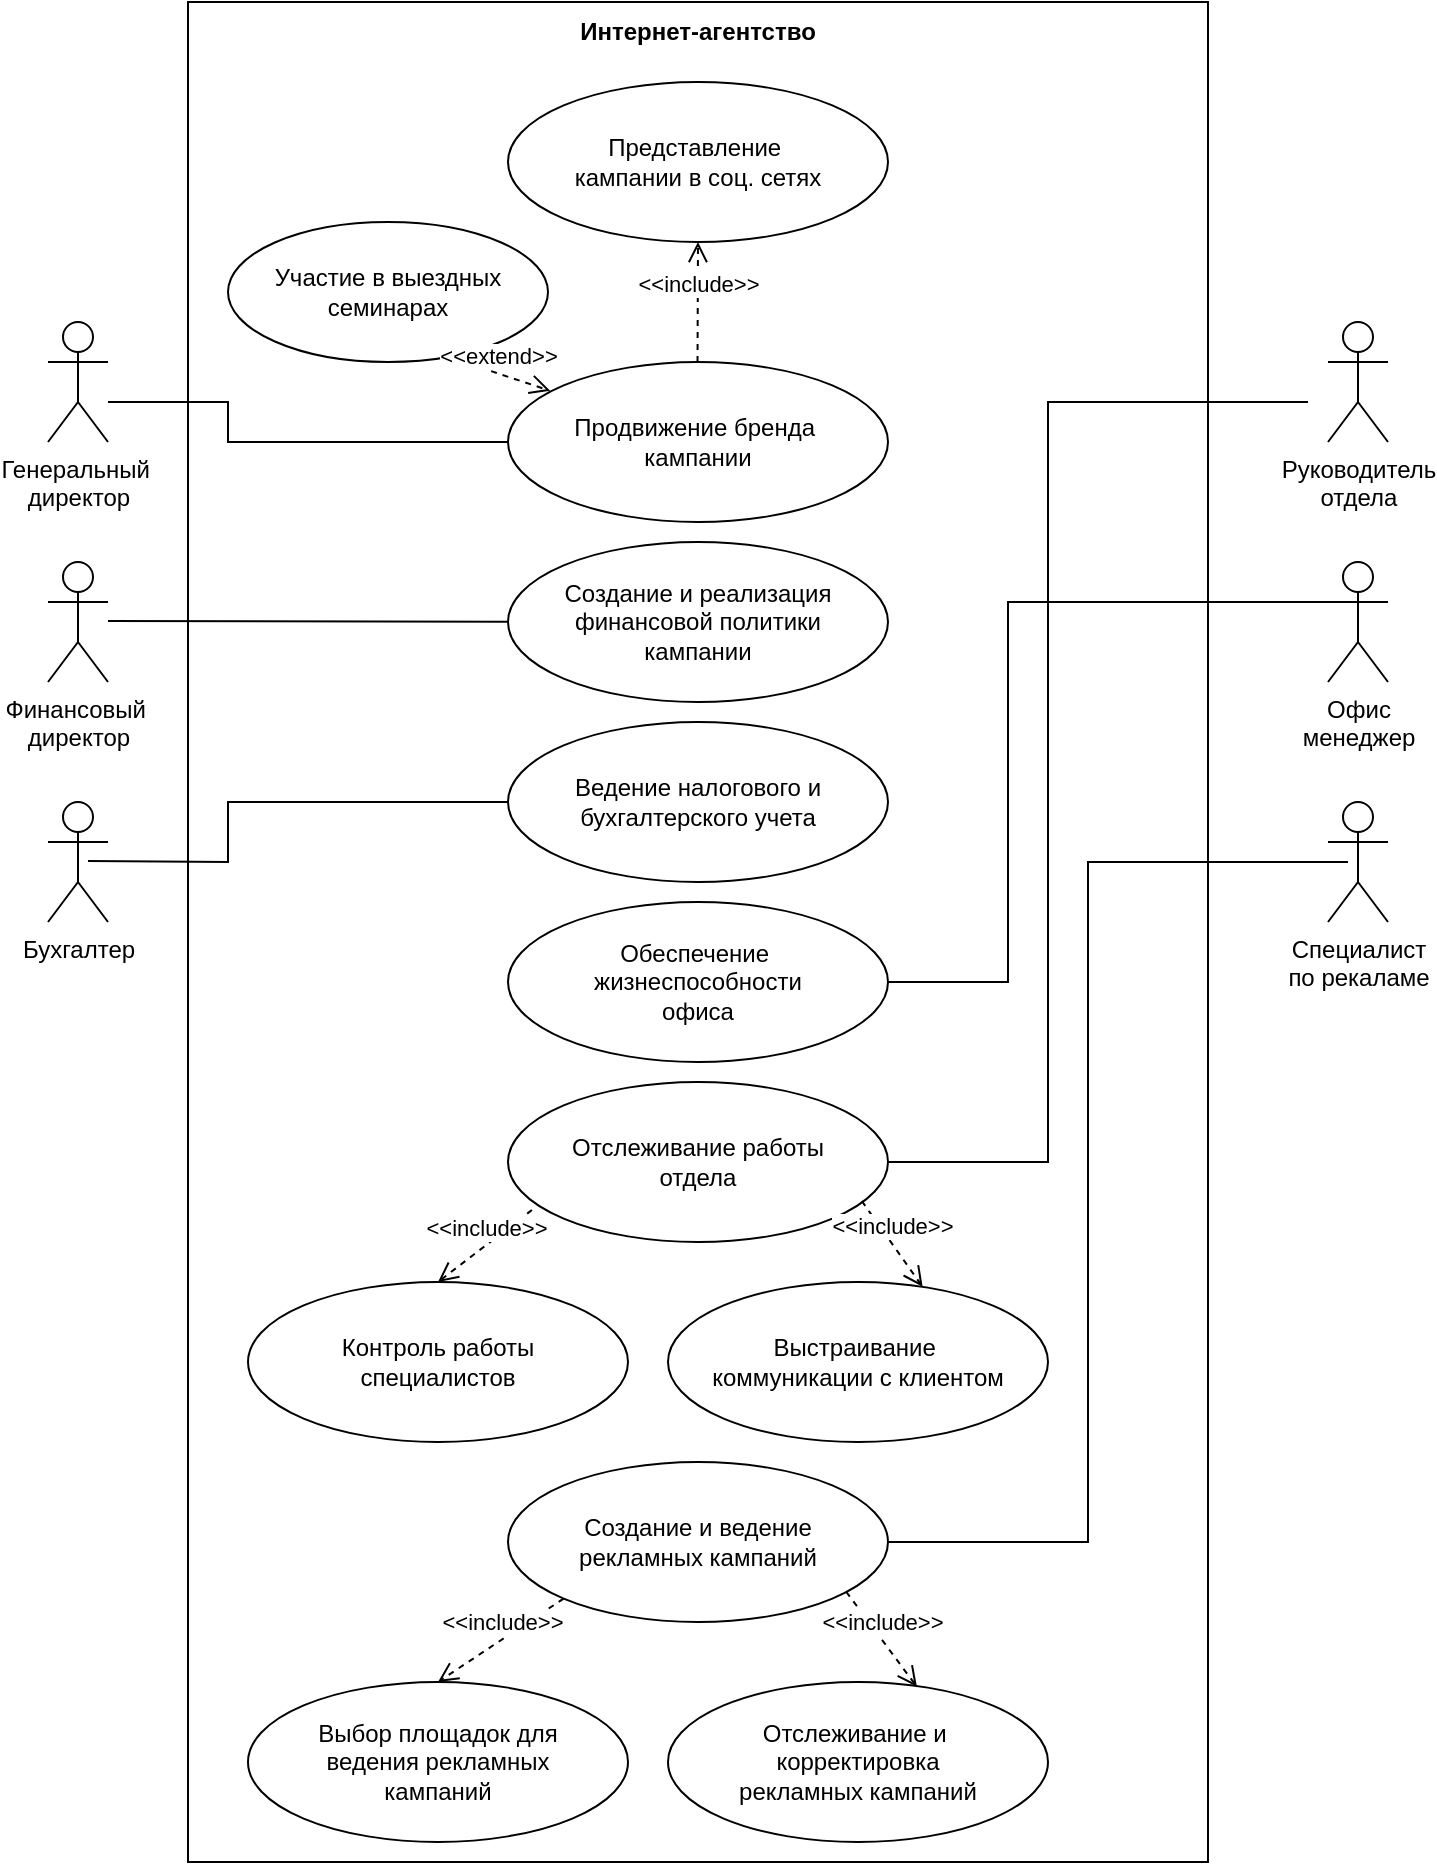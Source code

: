 <mxfile version="24.2.5" type="github">
  <diagram name="Страница — 1" id="Pmskii_91bTWeBg1kff7">
    <mxGraphModel dx="1518" dy="655" grid="1" gridSize="10" guides="1" tooltips="1" connect="1" arrows="1" fold="1" page="1" pageScale="1" pageWidth="827" pageHeight="1169" math="0" shadow="0">
      <root>
        <mxCell id="0" />
        <mxCell id="1" parent="0" />
        <mxCell id="o8MNEEBRWlQBnkrjZcF8-59" value="" style="rounded=0;whiteSpace=wrap;html=1;" vertex="1" parent="1">
          <mxGeometry x="150" y="20" width="510" height="930" as="geometry" />
        </mxCell>
        <mxCell id="o8MNEEBRWlQBnkrjZcF8-1" value="Генеральный&amp;nbsp;&lt;div&gt;директор&lt;/div&gt;" style="shape=umlActor;verticalLabelPosition=bottom;verticalAlign=top;html=1;outlineConnect=0;" vertex="1" parent="1">
          <mxGeometry x="80" y="180" width="30" height="60" as="geometry" />
        </mxCell>
        <mxCell id="o8MNEEBRWlQBnkrjZcF8-3" value="Финансовый&amp;nbsp;&lt;div&gt;директор&lt;/div&gt;" style="shape=umlActor;verticalLabelPosition=bottom;verticalAlign=top;html=1;outlineConnect=0;" vertex="1" parent="1">
          <mxGeometry x="80" y="300" width="30" height="60" as="geometry" />
        </mxCell>
        <mxCell id="o8MNEEBRWlQBnkrjZcF8-5" value="Бухгалтер" style="shape=umlActor;verticalLabelPosition=bottom;verticalAlign=top;html=1;outlineConnect=0;" vertex="1" parent="1">
          <mxGeometry x="80" y="420" width="30" height="60" as="geometry" />
        </mxCell>
        <mxCell id="o8MNEEBRWlQBnkrjZcF8-8" value="Руководитель&lt;div&gt;отдела&lt;/div&gt;" style="shape=umlActor;verticalLabelPosition=bottom;verticalAlign=top;html=1;outlineConnect=0;" vertex="1" parent="1">
          <mxGeometry x="720" y="180" width="30" height="60" as="geometry" />
        </mxCell>
        <mxCell id="o8MNEEBRWlQBnkrjZcF8-9" value="Офис &lt;br&gt;менеджер" style="shape=umlActor;verticalLabelPosition=bottom;verticalAlign=top;html=1;outlineConnect=0;" vertex="1" parent="1">
          <mxGeometry x="720" y="300" width="30" height="60" as="geometry" />
        </mxCell>
        <mxCell id="o8MNEEBRWlQBnkrjZcF8-13" value="Специалист&lt;br&gt;по рекаламе" style="shape=umlActor;verticalLabelPosition=bottom;verticalAlign=top;html=1;outlineConnect=0;" vertex="1" parent="1">
          <mxGeometry x="720" y="420" width="30" height="60" as="geometry" />
        </mxCell>
        <mxCell id="o8MNEEBRWlQBnkrjZcF8-14" value="Продвижение бренда&amp;nbsp;&lt;div&gt;кампании&lt;/div&gt;" style="ellipse;whiteSpace=wrap;html=1;" vertex="1" parent="1">
          <mxGeometry x="310" y="200" width="190" height="80" as="geometry" />
        </mxCell>
        <mxCell id="o8MNEEBRWlQBnkrjZcF8-20" value="Представление&amp;nbsp;&lt;div&gt;кампании в соц. сетях&lt;/div&gt;" style="ellipse;whiteSpace=wrap;html=1;" vertex="1" parent="1">
          <mxGeometry x="310" y="60" width="190" height="80" as="geometry" />
        </mxCell>
        <mxCell id="o8MNEEBRWlQBnkrjZcF8-34" value="&amp;lt;&amp;lt;include&amp;gt;&amp;gt;" style="html=1;verticalAlign=bottom;endArrow=open;dashed=1;endSize=8;curved=0;rounded=0;" edge="1" parent="1">
          <mxGeometry relative="1" as="geometry">
            <mxPoint x="404.76" y="200" as="sourcePoint" />
            <mxPoint x="405" y="140" as="targetPoint" />
          </mxGeometry>
        </mxCell>
        <mxCell id="o8MNEEBRWlQBnkrjZcF8-35" value="Создание и реализация&lt;div&gt;финансовой политики&lt;/div&gt;&lt;div&gt;кампании&lt;/div&gt;" style="ellipse;whiteSpace=wrap;html=1;" vertex="1" parent="1">
          <mxGeometry x="310" y="290" width="190" height="80" as="geometry" />
        </mxCell>
        <mxCell id="o8MNEEBRWlQBnkrjZcF8-44" value="" style="endArrow=none;html=1;rounded=0;" edge="1" parent="1" target="o8MNEEBRWlQBnkrjZcF8-35">
          <mxGeometry width="50" height="50" relative="1" as="geometry">
            <mxPoint x="110" y="329.5" as="sourcePoint" />
            <mxPoint x="190" y="329.5" as="targetPoint" />
          </mxGeometry>
        </mxCell>
        <mxCell id="o8MNEEBRWlQBnkrjZcF8-45" value="Ведение налогового и&lt;div&gt;бухгалтерского учета&lt;/div&gt;" style="ellipse;whiteSpace=wrap;html=1;" vertex="1" parent="1">
          <mxGeometry x="310" y="380" width="190" height="80" as="geometry" />
        </mxCell>
        <mxCell id="o8MNEEBRWlQBnkrjZcF8-47" value="Обеспечение&amp;nbsp;&lt;div&gt;жизнеспособности&lt;/div&gt;&lt;div&gt;офиса&lt;/div&gt;" style="ellipse;whiteSpace=wrap;html=1;" vertex="1" parent="1">
          <mxGeometry x="310" y="470" width="190" height="80" as="geometry" />
        </mxCell>
        <mxCell id="o8MNEEBRWlQBnkrjZcF8-48" value="" style="endArrow=none;html=1;rounded=0;entryX=0;entryY=0.333;entryDx=0;entryDy=0;entryPerimeter=0;exitX=1;exitY=0.5;exitDx=0;exitDy=0;" edge="1" parent="1" source="o8MNEEBRWlQBnkrjZcF8-47" target="o8MNEEBRWlQBnkrjZcF8-9">
          <mxGeometry width="50" height="50" relative="1" as="geometry">
            <mxPoint x="560" y="500" as="sourcePoint" />
            <mxPoint x="720" y="210" as="targetPoint" />
            <Array as="points">
              <mxPoint x="530" y="510" />
              <mxPoint x="560" y="510" />
              <mxPoint x="560" y="450" />
              <mxPoint x="560" y="320" />
              <mxPoint x="640" y="320" />
              <mxPoint x="680" y="320" />
            </Array>
          </mxGeometry>
        </mxCell>
        <mxCell id="o8MNEEBRWlQBnkrjZcF8-51" value="" style="endArrow=none;html=1;rounded=0;" edge="1" parent="1">
          <mxGeometry width="50" height="50" relative="1" as="geometry">
            <mxPoint x="110" y="220" as="sourcePoint" />
            <mxPoint x="270" y="240" as="targetPoint" />
            <Array as="points">
              <mxPoint x="170" y="220" />
              <mxPoint x="170" y="240" />
              <mxPoint x="270" y="240" />
              <mxPoint x="310" y="240" />
            </Array>
          </mxGeometry>
        </mxCell>
        <mxCell id="o8MNEEBRWlQBnkrjZcF8-52" value="" style="endArrow=none;html=1;rounded=0;" edge="1" parent="1">
          <mxGeometry width="50" height="50" relative="1" as="geometry">
            <mxPoint x="100" y="449.5" as="sourcePoint" />
            <mxPoint x="280" y="420" as="targetPoint" />
            <Array as="points">
              <mxPoint x="170" y="450" />
              <mxPoint x="170" y="420" />
              <mxPoint x="220" y="420" />
              <mxPoint x="280" y="420" />
              <mxPoint x="310" y="420" />
            </Array>
          </mxGeometry>
        </mxCell>
        <mxCell id="o8MNEEBRWlQBnkrjZcF8-53" value="Отслеживание работы&lt;div&gt;отдела&lt;/div&gt;" style="ellipse;whiteSpace=wrap;html=1;" vertex="1" parent="1">
          <mxGeometry x="310" y="560" width="190" height="80" as="geometry" />
        </mxCell>
        <mxCell id="o8MNEEBRWlQBnkrjZcF8-54" value="" style="endArrow=none;html=1;rounded=0;" edge="1" parent="1">
          <mxGeometry width="50" height="50" relative="1" as="geometry">
            <mxPoint x="560" y="600" as="sourcePoint" />
            <mxPoint x="710" y="220" as="targetPoint" />
            <Array as="points">
              <mxPoint x="500" y="600" />
              <mxPoint x="580" y="600" />
              <mxPoint x="580" y="550" />
              <mxPoint x="580" y="480" />
              <mxPoint x="580" y="420" />
              <mxPoint x="580" y="320" />
              <mxPoint x="580" y="270" />
              <mxPoint x="580" y="220" />
              <mxPoint x="680" y="220" />
            </Array>
          </mxGeometry>
        </mxCell>
        <mxCell id="o8MNEEBRWlQBnkrjZcF8-55" value="&amp;lt;&amp;lt;include&amp;gt;&amp;gt;" style="html=1;verticalAlign=bottom;endArrow=open;dashed=1;endSize=8;curved=0;rounded=0;exitX=0.063;exitY=0.8;exitDx=0;exitDy=0;exitPerimeter=0;entryX=0.5;entryY=0;entryDx=0;entryDy=0;" edge="1" parent="1" source="o8MNEEBRWlQBnkrjZcF8-53" target="o8MNEEBRWlQBnkrjZcF8-56">
          <mxGeometry relative="1" as="geometry">
            <mxPoint x="270" y="710" as="sourcePoint" />
            <mxPoint x="280" y="650" as="targetPoint" />
          </mxGeometry>
        </mxCell>
        <mxCell id="o8MNEEBRWlQBnkrjZcF8-56" value="Контроль работы&lt;div&gt;специалистов&lt;/div&gt;" style="ellipse;whiteSpace=wrap;html=1;" vertex="1" parent="1">
          <mxGeometry x="180" y="660" width="190" height="80" as="geometry" />
        </mxCell>
        <mxCell id="o8MNEEBRWlQBnkrjZcF8-61" value="Интернет-агентство" style="text;html=1;align=center;verticalAlign=middle;whiteSpace=wrap;rounded=0;fontStyle=1" vertex="1" parent="1">
          <mxGeometry x="325" y="20" width="160" height="30" as="geometry" />
        </mxCell>
        <mxCell id="o8MNEEBRWlQBnkrjZcF8-63" value="Создание и ведение&lt;div&gt;рекламных кампаний&lt;/div&gt;" style="ellipse;whiteSpace=wrap;html=1;" vertex="1" parent="1">
          <mxGeometry x="310" y="750" width="190" height="80" as="geometry" />
        </mxCell>
        <mxCell id="o8MNEEBRWlQBnkrjZcF8-64" value="" style="endArrow=none;html=1;rounded=0;exitX=1;exitY=0.5;exitDx=0;exitDy=0;" edge="1" parent="1" source="o8MNEEBRWlQBnkrjZcF8-63">
          <mxGeometry width="50" height="50" relative="1" as="geometry">
            <mxPoint x="580" y="830" as="sourcePoint" />
            <mxPoint x="730" y="450" as="targetPoint" />
            <Array as="points">
              <mxPoint x="600" y="790" />
              <mxPoint x="600" y="780" />
              <mxPoint x="600" y="710" />
              <mxPoint x="600" y="650" />
              <mxPoint x="600" y="550" />
              <mxPoint x="600" y="500" />
              <mxPoint x="600" y="450" />
              <mxPoint x="700" y="450" />
            </Array>
          </mxGeometry>
        </mxCell>
        <mxCell id="o8MNEEBRWlQBnkrjZcF8-66" value="&amp;lt;&amp;lt;include&amp;gt;&amp;gt;" style="html=1;verticalAlign=bottom;endArrow=open;dashed=1;endSize=8;curved=0;rounded=0;exitX=0;exitY=1;exitDx=0;exitDy=0;entryX=0.5;entryY=0;entryDx=0;entryDy=0;" edge="1" parent="1" source="o8MNEEBRWlQBnkrjZcF8-63" target="o8MNEEBRWlQBnkrjZcF8-67">
          <mxGeometry relative="1" as="geometry">
            <mxPoint x="332" y="825" as="sourcePoint" />
            <mxPoint x="290" y="851" as="targetPoint" />
          </mxGeometry>
        </mxCell>
        <mxCell id="o8MNEEBRWlQBnkrjZcF8-67" value="Выбор площадок для&lt;div&gt;ведения рекламных&lt;/div&gt;&lt;div&gt;кампаний&lt;/div&gt;" style="ellipse;whiteSpace=wrap;html=1;" vertex="1" parent="1">
          <mxGeometry x="180" y="860" width="190" height="80" as="geometry" />
        </mxCell>
        <mxCell id="o8MNEEBRWlQBnkrjZcF8-68" value="Выстраивание&amp;nbsp;&lt;div&gt;коммуникации с клиентом&lt;/div&gt;" style="ellipse;whiteSpace=wrap;html=1;" vertex="1" parent="1">
          <mxGeometry x="390" y="660" width="190" height="80" as="geometry" />
        </mxCell>
        <mxCell id="o8MNEEBRWlQBnkrjZcF8-69" value="&amp;lt;&amp;lt;include&amp;gt;&amp;gt;" style="html=1;verticalAlign=bottom;endArrow=open;dashed=1;endSize=8;curved=0;rounded=0;exitX=0.931;exitY=0.744;exitDx=0;exitDy=0;exitPerimeter=0;entryX=0.67;entryY=0.03;entryDx=0;entryDy=0;entryPerimeter=0;" edge="1" parent="1" source="o8MNEEBRWlQBnkrjZcF8-53" target="o8MNEEBRWlQBnkrjZcF8-68">
          <mxGeometry relative="1" as="geometry">
            <mxPoint x="500" y="630" as="sourcePoint" />
            <mxPoint x="518" y="660" as="targetPoint" />
          </mxGeometry>
        </mxCell>
        <mxCell id="o8MNEEBRWlQBnkrjZcF8-70" value="Отслеживание и&amp;nbsp;&lt;div&gt;корректировка&lt;div&gt;рекламных кампаний&lt;/div&gt;&lt;/div&gt;" style="ellipse;whiteSpace=wrap;html=1;" vertex="1" parent="1">
          <mxGeometry x="390" y="860" width="190" height="80" as="geometry" />
        </mxCell>
        <mxCell id="o8MNEEBRWlQBnkrjZcF8-71" value="&amp;lt;&amp;lt;include&amp;gt;&amp;gt;" style="html=1;verticalAlign=bottom;endArrow=open;dashed=1;endSize=8;curved=0;rounded=0;exitX=0.89;exitY=0.811;exitDx=0;exitDy=0;exitPerimeter=0;entryX=0.655;entryY=0.03;entryDx=0;entryDy=0;entryPerimeter=0;" edge="1" parent="1" source="o8MNEEBRWlQBnkrjZcF8-63" target="o8MNEEBRWlQBnkrjZcF8-70">
          <mxGeometry relative="1" as="geometry">
            <mxPoint x="548" y="820" as="sourcePoint" />
            <mxPoint x="500" y="853" as="targetPoint" />
          </mxGeometry>
        </mxCell>
        <mxCell id="o8MNEEBRWlQBnkrjZcF8-73" value="Участие в выездных&lt;div&gt;семинарах&lt;/div&gt;" style="ellipse;whiteSpace=wrap;html=1;" vertex="1" parent="1">
          <mxGeometry x="170" y="130" width="160" height="70" as="geometry" />
        </mxCell>
        <mxCell id="o8MNEEBRWlQBnkrjZcF8-74" value="&amp;lt;&amp;lt;extend&amp;gt;&amp;gt;" style="html=1;verticalAlign=bottom;endArrow=open;dashed=1;endSize=8;curved=0;rounded=0;exitX=0.68;exitY=0.957;exitDx=0;exitDy=0;exitPerimeter=0;entryX=0.111;entryY=0.18;entryDx=0;entryDy=0;entryPerimeter=0;" edge="1" parent="1" source="o8MNEEBRWlQBnkrjZcF8-73" target="o8MNEEBRWlQBnkrjZcF8-14">
          <mxGeometry relative="1" as="geometry">
            <mxPoint x="310" y="210" as="sourcePoint" />
            <mxPoint x="310" y="150" as="targetPoint" />
          </mxGeometry>
        </mxCell>
      </root>
    </mxGraphModel>
  </diagram>
</mxfile>
